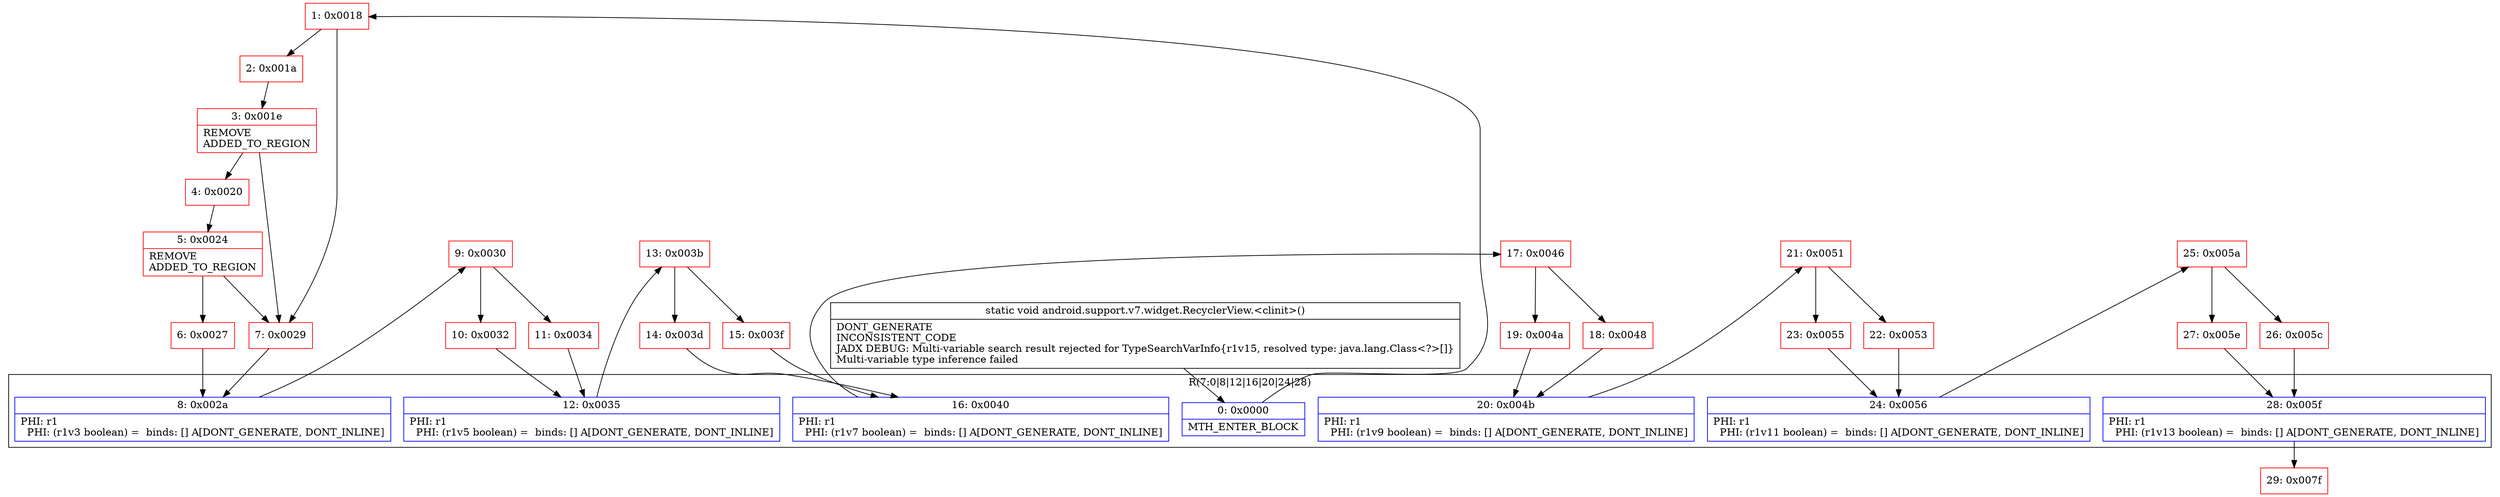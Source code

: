 digraph "CFG forandroid.support.v7.widget.RecyclerView.\<clinit\>()V" {
subgraph cluster_Region_2135806318 {
label = "R(7:0|8|12|16|20|24|28)";
node [shape=record,color=blue];
Node_0 [shape=record,label="{0\:\ 0x0000|MTH_ENTER_BLOCK\l}"];
Node_8 [shape=record,label="{8\:\ 0x002a|PHI: r1 \l  PHI: (r1v3 boolean) =  binds: [] A[DONT_GENERATE, DONT_INLINE]\l}"];
Node_12 [shape=record,label="{12\:\ 0x0035|PHI: r1 \l  PHI: (r1v5 boolean) =  binds: [] A[DONT_GENERATE, DONT_INLINE]\l}"];
Node_16 [shape=record,label="{16\:\ 0x0040|PHI: r1 \l  PHI: (r1v7 boolean) =  binds: [] A[DONT_GENERATE, DONT_INLINE]\l}"];
Node_20 [shape=record,label="{20\:\ 0x004b|PHI: r1 \l  PHI: (r1v9 boolean) =  binds: [] A[DONT_GENERATE, DONT_INLINE]\l}"];
Node_24 [shape=record,label="{24\:\ 0x0056|PHI: r1 \l  PHI: (r1v11 boolean) =  binds: [] A[DONT_GENERATE, DONT_INLINE]\l}"];
Node_28 [shape=record,label="{28\:\ 0x005f|PHI: r1 \l  PHI: (r1v13 boolean) =  binds: [] A[DONT_GENERATE, DONT_INLINE]\l}"];
}
Node_1 [shape=record,color=red,label="{1\:\ 0x0018}"];
Node_2 [shape=record,color=red,label="{2\:\ 0x001a}"];
Node_3 [shape=record,color=red,label="{3\:\ 0x001e|REMOVE\lADDED_TO_REGION\l}"];
Node_4 [shape=record,color=red,label="{4\:\ 0x0020}"];
Node_5 [shape=record,color=red,label="{5\:\ 0x0024|REMOVE\lADDED_TO_REGION\l}"];
Node_6 [shape=record,color=red,label="{6\:\ 0x0027}"];
Node_7 [shape=record,color=red,label="{7\:\ 0x0029}"];
Node_9 [shape=record,color=red,label="{9\:\ 0x0030}"];
Node_10 [shape=record,color=red,label="{10\:\ 0x0032}"];
Node_11 [shape=record,color=red,label="{11\:\ 0x0034}"];
Node_13 [shape=record,color=red,label="{13\:\ 0x003b}"];
Node_14 [shape=record,color=red,label="{14\:\ 0x003d}"];
Node_15 [shape=record,color=red,label="{15\:\ 0x003f}"];
Node_17 [shape=record,color=red,label="{17\:\ 0x0046}"];
Node_18 [shape=record,color=red,label="{18\:\ 0x0048}"];
Node_19 [shape=record,color=red,label="{19\:\ 0x004a}"];
Node_21 [shape=record,color=red,label="{21\:\ 0x0051}"];
Node_22 [shape=record,color=red,label="{22\:\ 0x0053}"];
Node_23 [shape=record,color=red,label="{23\:\ 0x0055}"];
Node_25 [shape=record,color=red,label="{25\:\ 0x005a}"];
Node_26 [shape=record,color=red,label="{26\:\ 0x005c}"];
Node_27 [shape=record,color=red,label="{27\:\ 0x005e}"];
Node_29 [shape=record,color=red,label="{29\:\ 0x007f}"];
MethodNode[shape=record,label="{static void android.support.v7.widget.RecyclerView.\<clinit\>()  | DONT_GENERATE\lINCONSISTENT_CODE\lJADX DEBUG: Multi\-variable search result rejected for TypeSearchVarInfo\{r1v15, resolved type: java.lang.Class\<?\>[]\}\lMulti\-variable type inference failed\l}"];
MethodNode -> Node_0;
Node_0 -> Node_1;
Node_8 -> Node_9;
Node_12 -> Node_13;
Node_16 -> Node_17;
Node_20 -> Node_21;
Node_24 -> Node_25;
Node_28 -> Node_29;
Node_1 -> Node_2;
Node_1 -> Node_7;
Node_2 -> Node_3;
Node_3 -> Node_4;
Node_3 -> Node_7;
Node_4 -> Node_5;
Node_5 -> Node_6;
Node_5 -> Node_7;
Node_6 -> Node_8;
Node_7 -> Node_8;
Node_9 -> Node_10;
Node_9 -> Node_11;
Node_10 -> Node_12;
Node_11 -> Node_12;
Node_13 -> Node_14;
Node_13 -> Node_15;
Node_14 -> Node_16;
Node_15 -> Node_16;
Node_17 -> Node_18;
Node_17 -> Node_19;
Node_18 -> Node_20;
Node_19 -> Node_20;
Node_21 -> Node_22;
Node_21 -> Node_23;
Node_22 -> Node_24;
Node_23 -> Node_24;
Node_25 -> Node_26;
Node_25 -> Node_27;
Node_26 -> Node_28;
Node_27 -> Node_28;
}

